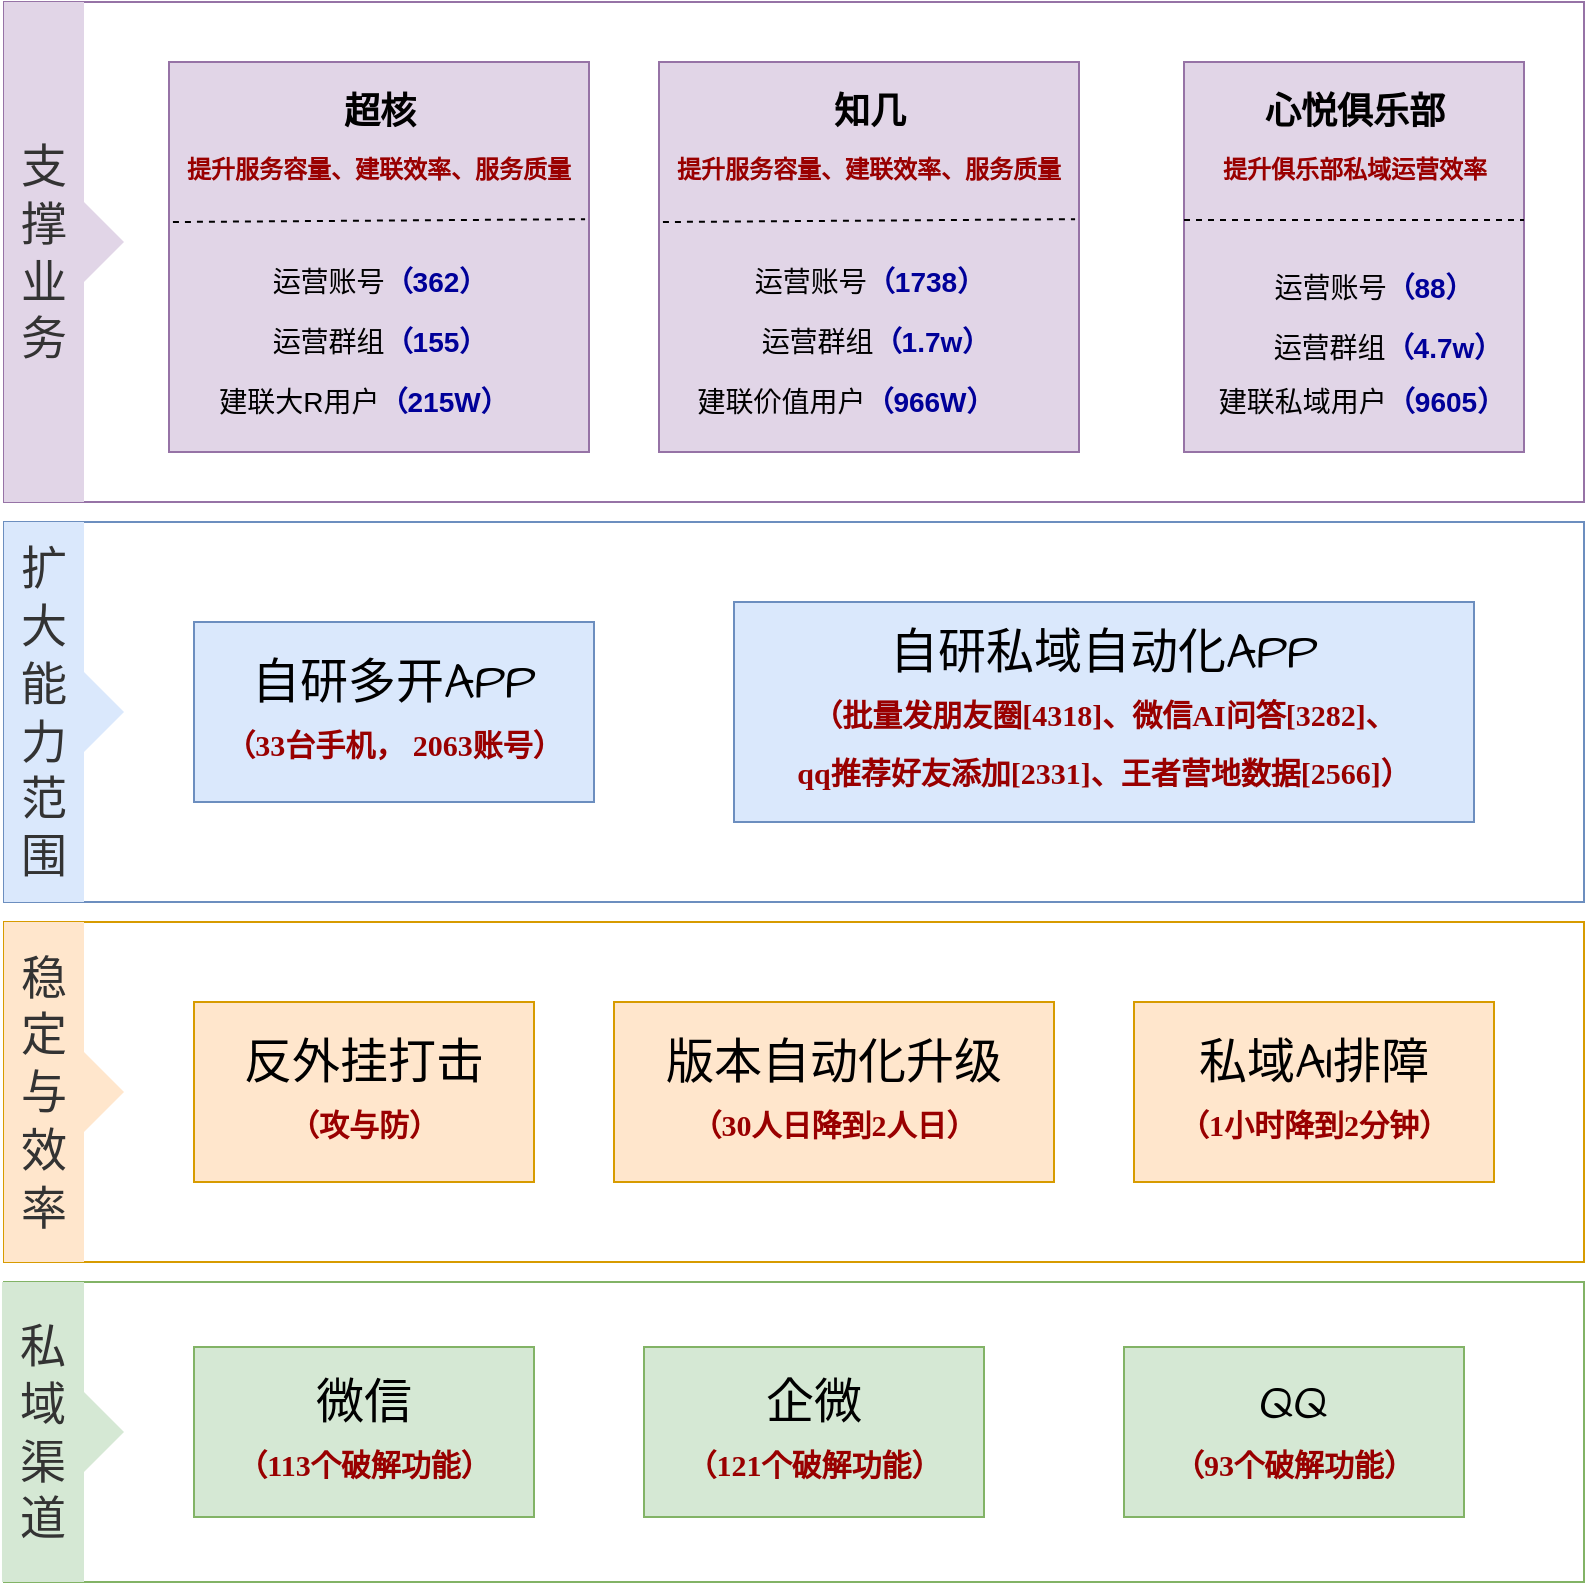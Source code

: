 <mxfile version="27.2.0">
  <diagram name="第 1 页" id="db-pMTe5nH4QFg-SLGSs">
    <mxGraphModel dx="1234" dy="1939" grid="1" gridSize="10" guides="1" tooltips="1" connect="1" arrows="1" fold="1" page="1" pageScale="1" pageWidth="827" pageHeight="1169" math="0" shadow="0">
      <root>
        <mxCell id="0" />
        <mxCell id="1" parent="0" />
        <mxCell id="Lz09PXeNm3lCibMd2Dtf-2" value="" style="rounded=0;whiteSpace=wrap;html=1;hachureGap=4;strokeColor=#82b366;align=center;verticalAlign=middle;fontFamily=Architects Daughter;fontSource=https%3A%2F%2Ffonts.googleapis.com%2Fcss%3Ffamily%3DArchitects%2BDaughter;fontSize=12;fillColor=none;" parent="1" vertex="1">
          <mxGeometry x="10" y="230" width="790" height="150" as="geometry" />
        </mxCell>
        <mxCell id="Lz09PXeNm3lCibMd2Dtf-4" value="微信&lt;br&gt;&lt;b style=&quot;color: rgb(153, 0, 0); font-family: Verdana; font-size: 15px;&quot;&gt;（113个破解功能）&lt;/b&gt;" style="rounded=0;whiteSpace=wrap;html=1;hachureGap=4;strokeColor=#82b366;align=center;verticalAlign=middle;fontFamily=Architects Daughter;fontSource=https%3A%2F%2Ffonts.googleapis.com%2Fcss%3Ffamily%3DArchitects%2BDaughter;fontSize=24;fillColor=#d5e8d4;" parent="1" vertex="1">
          <mxGeometry x="105.0" y="262.5" width="170" height="85" as="geometry" />
        </mxCell>
        <mxCell id="Lz09PXeNm3lCibMd2Dtf-10" value="" style="rounded=0;whiteSpace=wrap;html=1;hachureGap=4;strokeColor=#d79b00;align=center;verticalAlign=middle;fontFamily=Architects Daughter;fontSource=https%3A%2F%2Ffonts.googleapis.com%2Fcss%3Ffamily%3DArchitects%2BDaughter;fontSize=12;fillColor=none;" parent="1" vertex="1">
          <mxGeometry x="10" y="50" width="790" height="170" as="geometry" />
        </mxCell>
        <mxCell id="Lz09PXeNm3lCibMd2Dtf-11" value="反外挂打击&lt;div&gt;&lt;font face=&quot;Verdana&quot; style=&quot;font-size: 15px; color: rgb(153, 0, 0);&quot;&gt;&lt;b&gt;（攻与防）&lt;/b&gt;&lt;/font&gt;&lt;/div&gt;" style="rounded=0;whiteSpace=wrap;html=1;hachureGap=4;strokeColor=#d79b00;align=center;verticalAlign=middle;fontFamily=Architects Daughter;fontSource=https%3A%2F%2Ffonts.googleapis.com%2Fcss%3Ffamily%3DArchitects%2BDaughter;fontSize=24;fillColor=#ffe6cc;" parent="1" vertex="1">
          <mxGeometry x="105" y="90" width="170" height="90" as="geometry" />
        </mxCell>
        <mxCell id="Lz09PXeNm3lCibMd2Dtf-13" value="版本自动化升级&lt;div&gt;&lt;font face=&quot;Verdana&quot; style=&quot;font-size: 15px; color: rgb(153, 0, 0);&quot;&gt;&lt;b&gt;（30人日降到2人日）&lt;/b&gt;&lt;/font&gt;&lt;/div&gt;" style="rounded=0;whiteSpace=wrap;html=1;hachureGap=4;strokeColor=#d79b00;align=center;verticalAlign=middle;fontFamily=Architects Daughter;fontSource=https%3A%2F%2Ffonts.googleapis.com%2Fcss%3Ffamily%3DArchitects%2BDaughter;fontSize=24;fillColor=#ffe6cc;" parent="1" vertex="1">
          <mxGeometry x="315" y="90" width="220" height="90" as="geometry" />
        </mxCell>
        <mxCell id="Lz09PXeNm3lCibMd2Dtf-14" value="私域AI排障&lt;br&gt;&lt;div&gt;&lt;font face=&quot;Verdana&quot; style=&quot;font-size: 15px; color: rgb(153, 0, 0);&quot;&gt;&lt;b&gt;（1小时降到2分钟）&lt;/b&gt;&lt;/font&gt;&lt;/div&gt;" style="rounded=0;whiteSpace=wrap;html=1;hachureGap=4;strokeColor=#d79b00;align=center;verticalAlign=middle;fontFamily=Architects Daughter;fontSource=https%3A%2F%2Ffonts.googleapis.com%2Fcss%3Ffamily%3DArchitects%2BDaughter;fontSize=24;fillColor=#ffe6cc;" parent="1" vertex="1">
          <mxGeometry x="575" y="90" width="180" height="90" as="geometry" />
        </mxCell>
        <mxCell id="Lz09PXeNm3lCibMd2Dtf-16" value="企微&lt;br&gt;&lt;b style=&quot;color: rgb(153, 0, 0); font-family: Verdana; font-size: 15px;&quot;&gt;（121个破解功能）&lt;/b&gt;" style="rounded=0;whiteSpace=wrap;html=1;hachureGap=4;strokeColor=#82b366;align=center;verticalAlign=middle;fontFamily=Architects Daughter;fontSource=https%3A%2F%2Ffonts.googleapis.com%2Fcss%3Ffamily%3DArchitects%2BDaughter;fontSize=24;fillColor=#d5e8d4;" parent="1" vertex="1">
          <mxGeometry x="330" y="262.5" width="170" height="85" as="geometry" />
        </mxCell>
        <mxCell id="Lz09PXeNm3lCibMd2Dtf-17" value="QQ&lt;br&gt;&lt;b style=&quot;color: rgb(153, 0, 0); font-family: Verdana; font-size: 15px;&quot;&gt;（93个破解功能）&lt;/b&gt;" style="rounded=0;whiteSpace=wrap;html=1;hachureGap=4;strokeColor=#82b366;align=center;verticalAlign=middle;fontFamily=Architects Daughter;fontSource=https%3A%2F%2Ffonts.googleapis.com%2Fcss%3Ffamily%3DArchitects%2BDaughter;fontSize=24;fillColor=#d5e8d4;" parent="1" vertex="1">
          <mxGeometry x="570" y="262.5" width="170" height="85" as="geometry" />
        </mxCell>
        <mxCell id="iWFc-1cAknwyF5nsxrdl-2" value="" style="rounded=0;whiteSpace=wrap;html=1;hachureGap=4;strokeColor=#6c8ebf;align=center;verticalAlign=middle;fontFamily=Architects Daughter;fontSource=https%3A%2F%2Ffonts.googleapis.com%2Fcss%3Ffamily%3DArchitects%2BDaughter;fontSize=12;fillColor=none;" vertex="1" parent="1">
          <mxGeometry x="10" y="-150" width="790" height="190" as="geometry" />
        </mxCell>
        <mxCell id="iWFc-1cAknwyF5nsxrdl-3" value="自研多开APP&lt;br&gt;&lt;div&gt;&lt;font face=&quot;Verdana&quot; style=&quot;font-size: 15px; color: rgb(153, 0, 0);&quot;&gt;&lt;b&gt;（33台手机， 2063账号）&lt;/b&gt;&lt;/font&gt;&lt;/div&gt;" style="rounded=0;whiteSpace=wrap;html=1;hachureGap=4;strokeColor=#6c8ebf;align=center;verticalAlign=middle;fontFamily=Architects Daughter;fontSource=https%3A%2F%2Ffonts.googleapis.com%2Fcss%3Ffamily%3DArchitects%2BDaughter;fontSize=24;fillColor=#dae8fc;" vertex="1" parent="1">
          <mxGeometry x="105" y="-100" width="200" height="90" as="geometry" />
        </mxCell>
        <mxCell id="iWFc-1cAknwyF5nsxrdl-4" value="自研私域自动化APP&lt;br&gt;&lt;div&gt;&lt;font face=&quot;Verdana&quot; style=&quot;font-size: 15px; color: rgb(153, 0, 0);&quot;&gt;&lt;b&gt;（批量发朋友圈[4318]、微信AI问答[3282]、&lt;br&gt;qq推荐好友添加[2331]、王者营地数据[2566]）&lt;/b&gt;&lt;/font&gt;&lt;/div&gt;" style="rounded=0;whiteSpace=wrap;html=1;hachureGap=4;strokeColor=#6c8ebf;align=center;verticalAlign=middle;fontFamily=Architects Daughter;fontSource=https%3A%2F%2Ffonts.googleapis.com%2Fcss%3Ffamily%3DArchitects%2BDaughter;fontSize=24;fillColor=#dae8fc;" vertex="1" parent="1">
          <mxGeometry x="375" y="-110" width="370" height="110" as="geometry" />
        </mxCell>
        <mxCell id="iWFc-1cAknwyF5nsxrdl-7" value="" style="rounded=0;whiteSpace=wrap;html=1;hachureGap=4;strokeColor=#9673a6;align=center;verticalAlign=middle;fontFamily=Architects Daughter;fontSource=https%3A%2F%2Ffonts.googleapis.com%2Fcss%3Ffamily%3DArchitects%2BDaughter;fontSize=12;fillColor=none;strokeWidth=1;" vertex="1" parent="1">
          <mxGeometry x="10" y="-410" width="790" height="250" as="geometry" />
        </mxCell>
        <mxCell id="iWFc-1cAknwyF5nsxrdl-9" value="&lt;br&gt;&lt;div&gt;&lt;br&gt;&lt;/div&gt;" style="rounded=0;whiteSpace=wrap;html=1;hachureGap=4;strokeColor=#9673a6;align=center;verticalAlign=middle;fontFamily=Architects Daughter;fontSource=https%3A%2F%2Ffonts.googleapis.com%2Fcss%3Ffamily%3DArchitects%2BDaughter;fontSize=24;fillColor=#e1d5e7;" vertex="1" parent="1">
          <mxGeometry x="92.5" y="-380" width="210" height="195" as="geometry" />
        </mxCell>
        <mxCell id="iWFc-1cAknwyF5nsxrdl-10" value="超核" style="text;html=1;align=center;verticalAlign=middle;whiteSpace=wrap;rounded=0;fontFamily=Helvetica;fontSize=18;fontStyle=1" vertex="1" parent="1">
          <mxGeometry x="167.5" y="-370" width="60" height="30" as="geometry" />
        </mxCell>
        <mxCell id="iWFc-1cAknwyF5nsxrdl-11" value="提升服务容量、建联效率、服务质量" style="text;html=1;align=center;verticalAlign=middle;whiteSpace=wrap;rounded=0;fontFamily=Architects Daughter;fontSource=https%3A%2F%2Ffonts.googleapis.com%2Fcss%3Ffamily%3DArchitects%2BDaughter;fontStyle=1;fontColor=#990000;" vertex="1" parent="1">
          <mxGeometry x="90" y="-340" width="215" height="30" as="geometry" />
        </mxCell>
        <mxCell id="iWFc-1cAknwyF5nsxrdl-12" value="" style="endArrow=none;html=1;rounded=0;hachureGap=4;fontFamily=Architects Daughter;fontSource=https%3A%2F%2Ffonts.googleapis.com%2Fcss%3Ffamily%3DArchitects%2BDaughter;dashed=1;entryX=1.017;entryY=0.449;entryDx=0;entryDy=0;entryPerimeter=0;" edge="1" parent="1">
          <mxGeometry width="50" height="50" relative="1" as="geometry">
            <mxPoint x="94.47" y="-300" as="sourcePoint" />
            <mxPoint x="300.54" y="-301.425" as="targetPoint" />
          </mxGeometry>
        </mxCell>
        <mxCell id="iWFc-1cAknwyF5nsxrdl-24" value="运营账号&lt;font style=&quot;color: rgb(0, 0, 153);&quot;&gt;&lt;b style=&quot;&quot;&gt;（362）&lt;/b&gt;&lt;/font&gt;" style="text;html=1;align=center;verticalAlign=middle;whiteSpace=wrap;rounded=0;fontFamily=Helvetica;fontSize=14;" vertex="1" parent="1">
          <mxGeometry x="132.5" y="-285" width="130" height="30" as="geometry" />
        </mxCell>
        <mxCell id="iWFc-1cAknwyF5nsxrdl-25" value="建联大R用户&lt;font style=&quot;color: rgb(0, 0, 153);&quot;&gt;&lt;b style=&quot;&quot;&gt;（215W）&lt;/b&gt;&lt;/font&gt;" style="text;html=1;align=center;verticalAlign=middle;whiteSpace=wrap;rounded=0;fontFamily=Helvetica;fontSize=14;" vertex="1" parent="1">
          <mxGeometry x="105" y="-225" width="170" height="30" as="geometry" />
        </mxCell>
        <mxCell id="iWFc-1cAknwyF5nsxrdl-26" value="运营群组&lt;font style=&quot;color: rgb(0, 0, 153);&quot;&gt;&lt;b style=&quot;&quot;&gt;（155）&lt;/b&gt;&lt;/font&gt;" style="text;html=1;align=center;verticalAlign=middle;whiteSpace=wrap;rounded=0;fontFamily=Helvetica;fontSize=14;" vertex="1" parent="1">
          <mxGeometry x="112.5" y="-255" width="170" height="30" as="geometry" />
        </mxCell>
        <mxCell id="iWFc-1cAknwyF5nsxrdl-28" value="&lt;br&gt;&lt;div&gt;&lt;br&gt;&lt;/div&gt;" style="rounded=0;whiteSpace=wrap;html=1;hachureGap=4;strokeColor=#9673a6;align=center;verticalAlign=middle;fontFamily=Architects Daughter;fontSource=https%3A%2F%2Ffonts.googleapis.com%2Fcss%3Ffamily%3DArchitects%2BDaughter;fontSize=24;fillColor=#e1d5e7;" vertex="1" parent="1">
          <mxGeometry x="337.5" y="-380" width="210" height="195" as="geometry" />
        </mxCell>
        <mxCell id="iWFc-1cAknwyF5nsxrdl-29" value="知几" style="text;html=1;align=center;verticalAlign=middle;whiteSpace=wrap;rounded=0;fontFamily=Helvetica;fontSize=18;fontStyle=1" vertex="1" parent="1">
          <mxGeometry x="412.5" y="-370" width="60" height="30" as="geometry" />
        </mxCell>
        <mxCell id="iWFc-1cAknwyF5nsxrdl-30" value="提升服务容量、建联效率、服务质量" style="text;html=1;align=center;verticalAlign=middle;whiteSpace=wrap;rounded=0;fontFamily=Architects Daughter;fontSource=https%3A%2F%2Ffonts.googleapis.com%2Fcss%3Ffamily%3DArchitects%2BDaughter;fontStyle=1;fontColor=#990000;" vertex="1" parent="1">
          <mxGeometry x="335" y="-340" width="215" height="30" as="geometry" />
        </mxCell>
        <mxCell id="iWFc-1cAknwyF5nsxrdl-31" value="" style="endArrow=none;html=1;rounded=0;hachureGap=4;fontFamily=Architects Daughter;fontSource=https%3A%2F%2Ffonts.googleapis.com%2Fcss%3Ffamily%3DArchitects%2BDaughter;dashed=1;entryX=1.017;entryY=0.449;entryDx=0;entryDy=0;entryPerimeter=0;" edge="1" parent="1">
          <mxGeometry width="50" height="50" relative="1" as="geometry">
            <mxPoint x="339.47" y="-300" as="sourcePoint" />
            <mxPoint x="545.54" y="-301.425" as="targetPoint" />
          </mxGeometry>
        </mxCell>
        <mxCell id="iWFc-1cAknwyF5nsxrdl-32" value="运营账号&lt;font style=&quot;color: rgb(0, 0, 153);&quot;&gt;&lt;b style=&quot;&quot;&gt;（1738）&lt;/b&gt;&lt;/font&gt;" style="text;html=1;align=center;verticalAlign=middle;whiteSpace=wrap;rounded=0;fontFamily=Helvetica;fontSize=14;" vertex="1" parent="1">
          <mxGeometry x="377.5" y="-285" width="130" height="30" as="geometry" />
        </mxCell>
        <mxCell id="iWFc-1cAknwyF5nsxrdl-33" value="建联价值用户&lt;font style=&quot;color: rgb(0, 0, 153);&quot;&gt;&lt;b style=&quot;&quot;&gt;（966W）&lt;/b&gt;&lt;/font&gt;" style="text;html=1;align=center;verticalAlign=middle;whiteSpace=wrap;rounded=0;fontFamily=Helvetica;fontSize=14;" vertex="1" parent="1">
          <mxGeometry x="346.49" y="-225" width="170" height="30" as="geometry" />
        </mxCell>
        <mxCell id="iWFc-1cAknwyF5nsxrdl-34" value="运营群组&lt;font style=&quot;color: rgb(0, 0, 153);&quot;&gt;&lt;b style=&quot;&quot;&gt;（1.7w）&lt;/b&gt;&lt;/font&gt;" style="text;html=1;align=center;verticalAlign=middle;whiteSpace=wrap;rounded=0;fontFamily=Helvetica;fontSize=14;" vertex="1" parent="1">
          <mxGeometry x="361.49" y="-255" width="170" height="30" as="geometry" />
        </mxCell>
        <mxCell id="iWFc-1cAknwyF5nsxrdl-35" value="&lt;br&gt;&lt;div&gt;&lt;br&gt;&lt;/div&gt;" style="rounded=0;whiteSpace=wrap;html=1;hachureGap=4;strokeColor=#9673a6;align=center;verticalAlign=middle;fontFamily=Architects Daughter;fontSource=https%3A%2F%2Ffonts.googleapis.com%2Fcss%3Ffamily%3DArchitects%2BDaughter;fontSize=24;fillColor=#e1d5e7;" vertex="1" parent="1">
          <mxGeometry x="600" y="-380" width="170" height="195" as="geometry" />
        </mxCell>
        <mxCell id="iWFc-1cAknwyF5nsxrdl-36" value="心悦俱乐部" style="text;html=1;align=center;verticalAlign=middle;whiteSpace=wrap;rounded=0;fontFamily=Helvetica;fontSize=18;fontStyle=1" vertex="1" parent="1">
          <mxGeometry x="638.75" y="-370" width="92.5" height="30" as="geometry" />
        </mxCell>
        <mxCell id="iWFc-1cAknwyF5nsxrdl-37" value="提升俱乐部私域运营效率" style="text;html=1;align=center;verticalAlign=middle;whiteSpace=wrap;rounded=0;fontFamily=Architects Daughter;fontSource=https%3A%2F%2Ffonts.googleapis.com%2Fcss%3Ffamily%3DArchitects%2BDaughter;fontStyle=1;fontColor=#990000;" vertex="1" parent="1">
          <mxGeometry x="577.5" y="-340" width="215" height="30" as="geometry" />
        </mxCell>
        <mxCell id="iWFc-1cAknwyF5nsxrdl-38" value="" style="endArrow=none;html=1;rounded=0;hachureGap=4;fontFamily=Architects Daughter;fontSource=https%3A%2F%2Ffonts.googleapis.com%2Fcss%3Ffamily%3DArchitects%2BDaughter;dashed=1;" edge="1" parent="1">
          <mxGeometry width="50" height="50" relative="1" as="geometry">
            <mxPoint x="600" y="-301" as="sourcePoint" />
            <mxPoint x="770" y="-301" as="targetPoint" />
          </mxGeometry>
        </mxCell>
        <mxCell id="iWFc-1cAknwyF5nsxrdl-39" value="运营账号&lt;font style=&quot;color: rgb(0, 0, 153);&quot;&gt;&lt;b style=&quot;&quot;&gt;（88）&lt;/b&gt;&lt;/font&gt;" style="text;html=1;align=center;verticalAlign=middle;whiteSpace=wrap;rounded=0;fontFamily=Helvetica;fontSize=14;" vertex="1" parent="1">
          <mxGeometry x="630" y="-280" width="130" height="25" as="geometry" />
        </mxCell>
        <mxCell id="iWFc-1cAknwyF5nsxrdl-40" value="建联私域用户&lt;font style=&quot;color: rgb(0, 0, 153);&quot;&gt;&lt;b style=&quot;&quot;&gt;（9605）&lt;/b&gt;&lt;/font&gt;" style="text;html=1;align=center;verticalAlign=middle;whiteSpace=wrap;rounded=0;fontFamily=Helvetica;fontSize=14;" vertex="1" parent="1">
          <mxGeometry x="604" y="-225" width="170" height="30" as="geometry" />
        </mxCell>
        <mxCell id="iWFc-1cAknwyF5nsxrdl-41" value="运营群组&lt;font style=&quot;color: rgb(0, 0, 153);&quot;&gt;&lt;b style=&quot;&quot;&gt;（4.7w）&lt;/b&gt;&lt;/font&gt;" style="text;html=1;align=center;verticalAlign=middle;whiteSpace=wrap;rounded=0;fontFamily=Helvetica;fontSize=14;" vertex="1" parent="1">
          <mxGeometry x="617" y="-250" width="170" height="25" as="geometry" />
        </mxCell>
        <mxCell id="iWFc-1cAknwyF5nsxrdl-42" value="&lt;font style=&quot;color: rgb(51, 51, 51); font-size: 23px;&quot;&gt;支撑业务&lt;/font&gt;" style="text;html=1;align=center;verticalAlign=middle;whiteSpace=wrap;rounded=0;fontFamily=Helvetica;fontSize=24;fillColor=#e1d5e7;strokeColor=none;" vertex="1" parent="1">
          <mxGeometry x="10" y="-410" width="40" height="250" as="geometry" />
        </mxCell>
        <mxCell id="iWFc-1cAknwyF5nsxrdl-43" value="" style="triangle;whiteSpace=wrap;html=1;hachureGap=4;fontFamily=Architects Daughter;fontSource=https%3A%2F%2Ffonts.googleapis.com%2Fcss%3Ffamily%3DArchitects%2BDaughter;fillColor=#e1d5e7;strokeColor=none;rotation=0;" vertex="1" parent="1">
          <mxGeometry x="50" y="-310" width="20" height="40" as="geometry" />
        </mxCell>
        <mxCell id="iWFc-1cAknwyF5nsxrdl-47" value="&lt;font style=&quot;color: rgb(51, 51, 51); font-size: 23px;&quot;&gt;扩大能力范围&lt;/font&gt;" style="text;html=1;align=center;verticalAlign=middle;whiteSpace=wrap;rounded=0;fontFamily=Helvetica;fontSize=24;fillColor=#dae8fc;strokeColor=none;" vertex="1" parent="1">
          <mxGeometry x="10" y="-150" width="40" height="190" as="geometry" />
        </mxCell>
        <mxCell id="iWFc-1cAknwyF5nsxrdl-48" value="" style="triangle;whiteSpace=wrap;html=1;hachureGap=4;fontFamily=Architects Daughter;fontSource=https%3A%2F%2Ffonts.googleapis.com%2Fcss%3Ffamily%3DArchitects%2BDaughter;fillColor=#dae8fc;strokeColor=none;rotation=0;" vertex="1" parent="1">
          <mxGeometry x="50" y="-75" width="20" height="40" as="geometry" />
        </mxCell>
        <mxCell id="iWFc-1cAknwyF5nsxrdl-52" value="&lt;font style=&quot;color: rgb(51, 51, 51); font-size: 23px;&quot;&gt;稳定与效率&lt;/font&gt;" style="text;html=1;align=center;verticalAlign=middle;whiteSpace=wrap;rounded=0;fontFamily=Helvetica;fontSize=24;fillColor=#ffe6cc;strokeColor=none;" vertex="1" parent="1">
          <mxGeometry x="10" y="50" width="40" height="170" as="geometry" />
        </mxCell>
        <mxCell id="iWFc-1cAknwyF5nsxrdl-53" value="" style="triangle;whiteSpace=wrap;html=1;hachureGap=4;fontFamily=Architects Daughter;fontSource=https%3A%2F%2Ffonts.googleapis.com%2Fcss%3Ffamily%3DArchitects%2BDaughter;fillColor=#ffe6cc;strokeColor=none;rotation=0;" vertex="1" parent="1">
          <mxGeometry x="50" y="115" width="20" height="40" as="geometry" />
        </mxCell>
        <mxCell id="iWFc-1cAknwyF5nsxrdl-54" value="&lt;font style=&quot;color: rgb(51, 51, 51); font-size: 23px;&quot;&gt;私域渠道&lt;/font&gt;" style="text;html=1;align=center;verticalAlign=middle;whiteSpace=wrap;rounded=0;fontFamily=Helvetica;fontSize=24;fillColor=#d5e8d4;strokeColor=none;" vertex="1" parent="1">
          <mxGeometry x="8.99" y="230" width="41.01" height="150" as="geometry" />
        </mxCell>
        <mxCell id="iWFc-1cAknwyF5nsxrdl-55" value="" style="triangle;whiteSpace=wrap;html=1;hachureGap=4;fontFamily=Architects Daughter;fontSource=https%3A%2F%2Ffonts.googleapis.com%2Fcss%3Ffamily%3DArchitects%2BDaughter;fillColor=#d5e8d4;strokeColor=none;rotation=0;" vertex="1" parent="1">
          <mxGeometry x="50" y="285" width="20" height="40" as="geometry" />
        </mxCell>
        <mxCell id="iWFc-1cAknwyF5nsxrdl-56" style="edgeStyle=orthogonalEdgeStyle;rounded=0;sketch=1;hachureGap=4;jiggle=2;curveFitting=1;orthogonalLoop=1;jettySize=auto;html=1;exitX=1;exitY=0.5;exitDx=0;exitDy=0;fontFamily=Architects Daughter;fontSource=https%3A%2F%2Ffonts.googleapis.com%2Fcss%3Ffamily%3DArchitects%2BDaughter;" edge="1" parent="1">
          <mxGeometry relative="1" as="geometry">
            <mxPoint x="443.75" y="-400" as="sourcePoint" />
            <mxPoint x="443.75" y="-400" as="targetPoint" />
          </mxGeometry>
        </mxCell>
      </root>
    </mxGraphModel>
  </diagram>
</mxfile>
